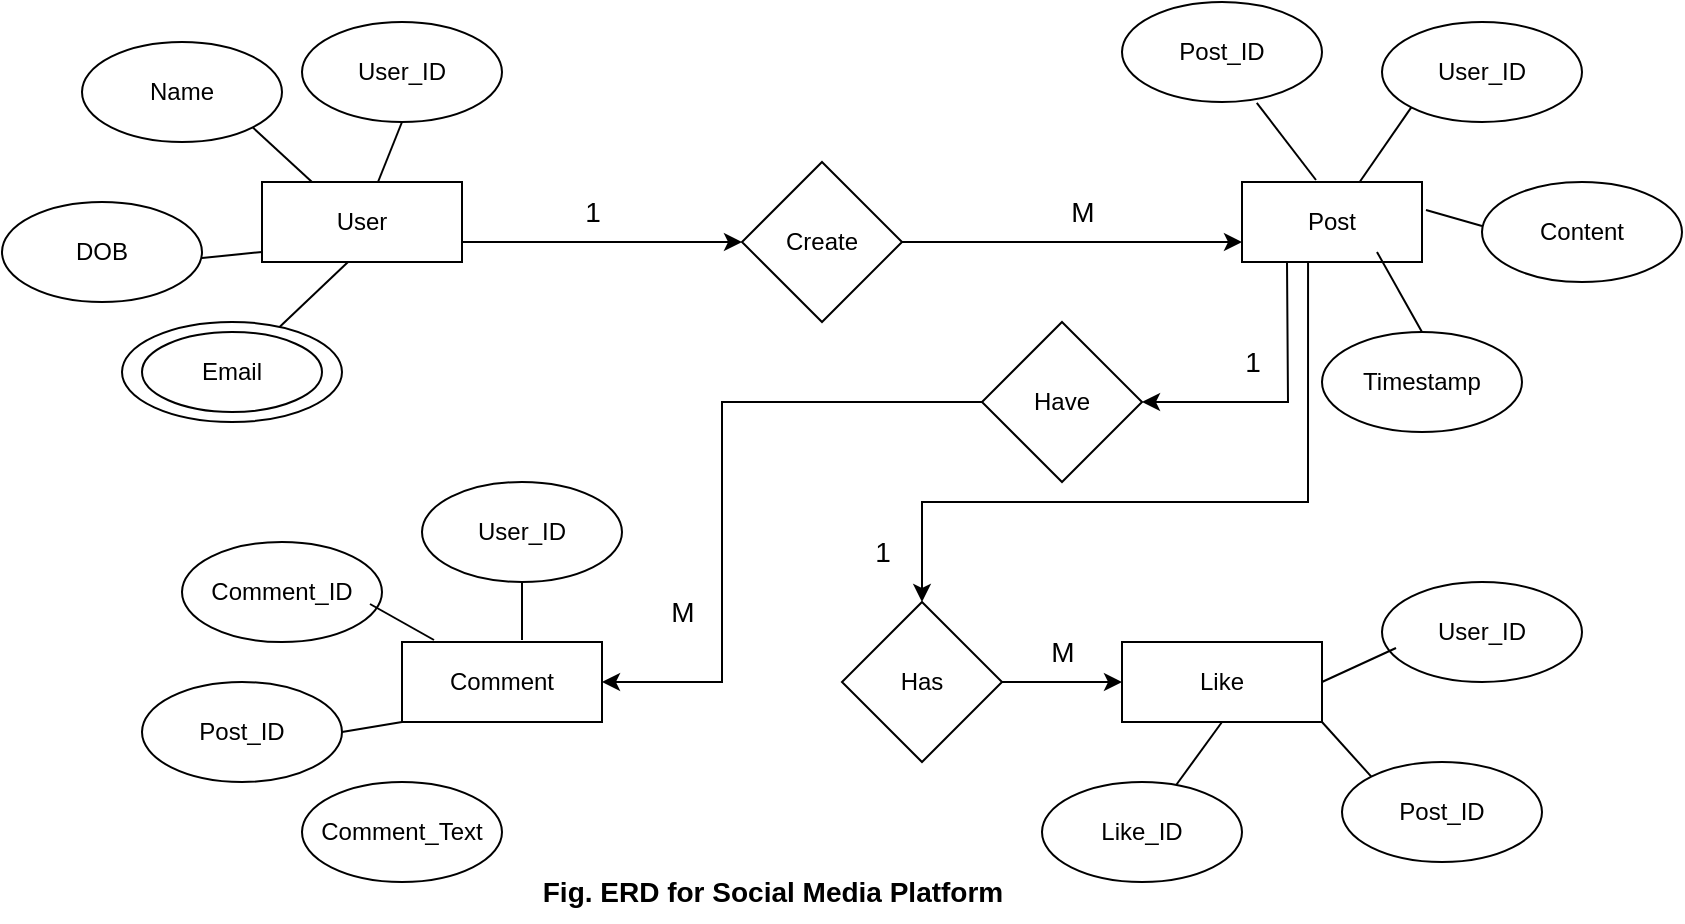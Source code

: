 <mxfile version="26.1.0">
  <diagram name="Page-1" id="smSf0cSJX5L8btVg0oV_">
    <mxGraphModel dx="1120" dy="460" grid="1" gridSize="10" guides="1" tooltips="1" connect="1" arrows="1" fold="1" page="1" pageScale="1" pageWidth="850" pageHeight="1100" math="0" shadow="0">
      <root>
        <mxCell id="0" />
        <mxCell id="1" parent="0" />
        <mxCell id="3ctJaNdtZ0v_ihHX1uUk-1" value="User" style="rounded=0;whiteSpace=wrap;html=1;" vertex="1" parent="1">
          <mxGeometry x="130" y="130" width="100" height="40" as="geometry" />
        </mxCell>
        <mxCell id="3ctJaNdtZ0v_ihHX1uUk-3" value="DOB" style="ellipse;whiteSpace=wrap;html=1;" vertex="1" parent="1">
          <mxGeometry y="140" width="100" height="50" as="geometry" />
        </mxCell>
        <mxCell id="3ctJaNdtZ0v_ihHX1uUk-4" value="Name" style="ellipse;whiteSpace=wrap;html=1;" vertex="1" parent="1">
          <mxGeometry x="40" y="60" width="100" height="50" as="geometry" />
        </mxCell>
        <mxCell id="3ctJaNdtZ0v_ihHX1uUk-5" value="&amp;nbsp;&lt;br&gt;User_ID&lt;div&gt;&lt;br/&gt;&lt;/div&gt;" style="ellipse;whiteSpace=wrap;html=1;" vertex="1" parent="1">
          <mxGeometry x="150" y="50" width="100" height="50" as="geometry" />
        </mxCell>
        <mxCell id="3ctJaNdtZ0v_ihHX1uUk-7" value="" style="ellipse;whiteSpace=wrap;html=1;" vertex="1" parent="1">
          <mxGeometry x="60" y="200" width="110" height="50" as="geometry" />
        </mxCell>
        <mxCell id="3ctJaNdtZ0v_ihHX1uUk-8" value="Email" style="ellipse;whiteSpace=wrap;html=1;" vertex="1" parent="1">
          <mxGeometry x="70" y="205" width="90" height="40" as="geometry" />
        </mxCell>
        <mxCell id="3ctJaNdtZ0v_ihHX1uUk-9" value="Timestamp" style="ellipse;whiteSpace=wrap;html=1;" vertex="1" parent="1">
          <mxGeometry x="660" y="205" width="100" height="50" as="geometry" />
        </mxCell>
        <mxCell id="3ctJaNdtZ0v_ihHX1uUk-10" value="Post" style="rounded=0;whiteSpace=wrap;html=1;" vertex="1" parent="1">
          <mxGeometry x="620" y="130" width="90" height="40" as="geometry" />
        </mxCell>
        <mxCell id="3ctJaNdtZ0v_ihHX1uUk-11" value="Content" style="ellipse;whiteSpace=wrap;html=1;" vertex="1" parent="1">
          <mxGeometry x="740" y="130" width="100" height="50" as="geometry" />
        </mxCell>
        <mxCell id="3ctJaNdtZ0v_ihHX1uUk-12" value="User_ID" style="ellipse;whiteSpace=wrap;html=1;" vertex="1" parent="1">
          <mxGeometry x="690" y="50" width="100" height="50" as="geometry" />
        </mxCell>
        <mxCell id="3ctJaNdtZ0v_ihHX1uUk-13" value="Post_ID" style="ellipse;whiteSpace=wrap;html=1;" vertex="1" parent="1">
          <mxGeometry x="560" y="40" width="100" height="50" as="geometry" />
        </mxCell>
        <mxCell id="3ctJaNdtZ0v_ihHX1uUk-14" value="Comment" style="rounded=0;whiteSpace=wrap;html=1;" vertex="1" parent="1">
          <mxGeometry x="200" y="360" width="100" height="40" as="geometry" />
        </mxCell>
        <mxCell id="3ctJaNdtZ0v_ihHX1uUk-15" value="&amp;nbsp;&lt;br&gt;User_ID&lt;div&gt;&lt;br/&gt;&lt;/div&gt;" style="ellipse;whiteSpace=wrap;html=1;" vertex="1" parent="1">
          <mxGeometry x="210" y="280" width="100" height="50" as="geometry" />
        </mxCell>
        <mxCell id="3ctJaNdtZ0v_ihHX1uUk-16" value="&lt;div&gt;Comment_Text&lt;/div&gt;" style="ellipse;whiteSpace=wrap;html=1;" vertex="1" parent="1">
          <mxGeometry x="150" y="430" width="100" height="50" as="geometry" />
        </mxCell>
        <mxCell id="3ctJaNdtZ0v_ihHX1uUk-17" value="&lt;div&gt;Post_ID&lt;/div&gt;" style="ellipse;whiteSpace=wrap;html=1;" vertex="1" parent="1">
          <mxGeometry x="70" y="380" width="100" height="50" as="geometry" />
        </mxCell>
        <mxCell id="3ctJaNdtZ0v_ihHX1uUk-18" value="&lt;div&gt;Comment_ID&lt;/div&gt;" style="ellipse;whiteSpace=wrap;html=1;" vertex="1" parent="1">
          <mxGeometry x="90" y="310" width="100" height="50" as="geometry" />
        </mxCell>
        <mxCell id="3ctJaNdtZ0v_ihHX1uUk-19" value="Like" style="rounded=0;whiteSpace=wrap;html=1;" vertex="1" parent="1">
          <mxGeometry x="560" y="360" width="100" height="40" as="geometry" />
        </mxCell>
        <mxCell id="3ctJaNdtZ0v_ihHX1uUk-20" value="&amp;nbsp;&lt;br&gt;User_ID&lt;div&gt;&lt;br/&gt;&lt;/div&gt;" style="ellipse;whiteSpace=wrap;html=1;" vertex="1" parent="1">
          <mxGeometry x="690" y="330" width="100" height="50" as="geometry" />
        </mxCell>
        <mxCell id="3ctJaNdtZ0v_ihHX1uUk-21" value="&lt;div&gt;Post_ID&lt;/div&gt;" style="ellipse;whiteSpace=wrap;html=1;" vertex="1" parent="1">
          <mxGeometry x="670" y="420" width="100" height="50" as="geometry" />
        </mxCell>
        <mxCell id="3ctJaNdtZ0v_ihHX1uUk-22" value="&lt;div&gt;Like_ID&lt;/div&gt;" style="ellipse;whiteSpace=wrap;html=1;" vertex="1" parent="1">
          <mxGeometry x="520" y="430" width="100" height="50" as="geometry" />
        </mxCell>
        <mxCell id="3ctJaNdtZ0v_ihHX1uUk-23" value="Create" style="rhombus;whiteSpace=wrap;html=1;" vertex="1" parent="1">
          <mxGeometry x="370" y="120" width="80" height="80" as="geometry" />
        </mxCell>
        <mxCell id="3ctJaNdtZ0v_ihHX1uUk-24" value="Has" style="rhombus;whiteSpace=wrap;html=1;" vertex="1" parent="1">
          <mxGeometry x="420" y="340" width="80" height="80" as="geometry" />
        </mxCell>
        <mxCell id="3ctJaNdtZ0v_ihHX1uUk-25" value="Have" style="rhombus;whiteSpace=wrap;html=1;" vertex="1" parent="1">
          <mxGeometry x="490" y="200" width="80" height="80" as="geometry" />
        </mxCell>
        <mxCell id="3ctJaNdtZ0v_ihHX1uUk-26" value="" style="endArrow=classic;html=1;rounded=0;exitX=1;exitY=0.75;exitDx=0;exitDy=0;entryX=0;entryY=0.5;entryDx=0;entryDy=0;" edge="1" parent="1" source="3ctJaNdtZ0v_ihHX1uUk-1" target="3ctJaNdtZ0v_ihHX1uUk-23">
          <mxGeometry width="50" height="50" relative="1" as="geometry">
            <mxPoint x="400" y="290" as="sourcePoint" />
            <mxPoint x="450" y="240" as="targetPoint" />
          </mxGeometry>
        </mxCell>
        <mxCell id="3ctJaNdtZ0v_ihHX1uUk-27" value="" style="endArrow=classic;html=1;rounded=0;exitX=1;exitY=0.5;exitDx=0;exitDy=0;entryX=0;entryY=0.75;entryDx=0;entryDy=0;" edge="1" parent="1" source="3ctJaNdtZ0v_ihHX1uUk-23" target="3ctJaNdtZ0v_ihHX1uUk-10">
          <mxGeometry width="50" height="50" relative="1" as="geometry">
            <mxPoint x="240" y="170" as="sourcePoint" />
            <mxPoint x="380" y="170" as="targetPoint" />
          </mxGeometry>
        </mxCell>
        <mxCell id="3ctJaNdtZ0v_ihHX1uUk-28" value="" style="endArrow=classic;html=1;rounded=0;entryX=1;entryY=0.5;entryDx=0;entryDy=0;exitX=0;exitY=0.5;exitDx=0;exitDy=0;" edge="1" parent="1" source="3ctJaNdtZ0v_ihHX1uUk-25" target="3ctJaNdtZ0v_ihHX1uUk-14">
          <mxGeometry width="50" height="50" relative="1" as="geometry">
            <mxPoint x="360" y="230" as="sourcePoint" />
            <mxPoint x="390" y="180" as="targetPoint" />
            <Array as="points">
              <mxPoint x="360" y="240" />
              <mxPoint x="360" y="380" />
            </Array>
          </mxGeometry>
        </mxCell>
        <mxCell id="3ctJaNdtZ0v_ihHX1uUk-29" value="" style="endArrow=classic;html=1;rounded=0;exitX=0.25;exitY=1;exitDx=0;exitDy=0;entryX=1;entryY=0.5;entryDx=0;entryDy=0;" edge="1" parent="1" source="3ctJaNdtZ0v_ihHX1uUk-10" target="3ctJaNdtZ0v_ihHX1uUk-25">
          <mxGeometry width="50" height="50" relative="1" as="geometry">
            <mxPoint x="260" y="190" as="sourcePoint" />
            <mxPoint x="400" y="190" as="targetPoint" />
            <Array as="points">
              <mxPoint x="643" y="240" />
            </Array>
          </mxGeometry>
        </mxCell>
        <mxCell id="3ctJaNdtZ0v_ihHX1uUk-30" value="" style="endArrow=classic;html=1;rounded=0;exitX=0.367;exitY=1;exitDx=0;exitDy=0;entryX=0.5;entryY=0;entryDx=0;entryDy=0;exitPerimeter=0;" edge="1" parent="1" source="3ctJaNdtZ0v_ihHX1uUk-10" target="3ctJaNdtZ0v_ihHX1uUk-24">
          <mxGeometry width="50" height="50" relative="1" as="geometry">
            <mxPoint x="270" y="200" as="sourcePoint" />
            <mxPoint x="450" y="330" as="targetPoint" />
            <Array as="points">
              <mxPoint x="653" y="290" />
              <mxPoint x="460" y="290" />
            </Array>
          </mxGeometry>
        </mxCell>
        <mxCell id="3ctJaNdtZ0v_ihHX1uUk-31" value="" style="endArrow=classic;html=1;rounded=0;entryX=0;entryY=0.5;entryDx=0;entryDy=0;" edge="1" parent="1" source="3ctJaNdtZ0v_ihHX1uUk-24" target="3ctJaNdtZ0v_ihHX1uUk-19">
          <mxGeometry width="50" height="50" relative="1" as="geometry">
            <mxPoint x="280" y="210" as="sourcePoint" />
            <mxPoint x="420" y="210" as="targetPoint" />
          </mxGeometry>
        </mxCell>
        <mxCell id="3ctJaNdtZ0v_ihHX1uUk-32" value="&lt;font style=&quot;font-size: 14px;&quot;&gt;1&lt;/font&gt;" style="text;html=1;align=center;verticalAlign=middle;resizable=0;points=[];autosize=1;strokeColor=none;fillColor=none;" vertex="1" parent="1">
          <mxGeometry x="425" y="300" width="30" height="30" as="geometry" />
        </mxCell>
        <mxCell id="3ctJaNdtZ0v_ihHX1uUk-33" value="&lt;font style=&quot;font-size: 14px;&quot;&gt;1&lt;/font&gt;" style="text;html=1;align=center;verticalAlign=middle;resizable=0;points=[];autosize=1;strokeColor=none;fillColor=none;" vertex="1" parent="1">
          <mxGeometry x="280" y="130" width="30" height="30" as="geometry" />
        </mxCell>
        <mxCell id="3ctJaNdtZ0v_ihHX1uUk-34" value="&lt;font style=&quot;font-size: 14px;&quot;&gt;1&lt;/font&gt;" style="text;html=1;align=center;verticalAlign=middle;resizable=0;points=[];autosize=1;strokeColor=none;fillColor=none;" vertex="1" parent="1">
          <mxGeometry x="610" y="205" width="30" height="30" as="geometry" />
        </mxCell>
        <mxCell id="3ctJaNdtZ0v_ihHX1uUk-35" value="&lt;font style=&quot;font-size: 14px;&quot;&gt;M&lt;/font&gt;" style="text;html=1;align=center;verticalAlign=middle;resizable=0;points=[];autosize=1;strokeColor=none;fillColor=none;" vertex="1" parent="1">
          <mxGeometry x="510" y="350" width="40" height="30" as="geometry" />
        </mxCell>
        <mxCell id="3ctJaNdtZ0v_ihHX1uUk-36" value="&lt;font style=&quot;font-size: 14px;&quot;&gt;M&lt;/font&gt;" style="text;html=1;align=center;verticalAlign=middle;resizable=0;points=[];autosize=1;strokeColor=none;fillColor=none;" vertex="1" parent="1">
          <mxGeometry x="320" y="330" width="40" height="30" as="geometry" />
        </mxCell>
        <mxCell id="3ctJaNdtZ0v_ihHX1uUk-37" value="&lt;font style=&quot;font-size: 14px;&quot;&gt;M&lt;/font&gt;" style="text;html=1;align=center;verticalAlign=middle;resizable=0;points=[];autosize=1;strokeColor=none;fillColor=none;" vertex="1" parent="1">
          <mxGeometry x="520" y="130" width="40" height="30" as="geometry" />
        </mxCell>
        <mxCell id="3ctJaNdtZ0v_ihHX1uUk-38" value="" style="endArrow=none;html=1;rounded=0;entryX=0.5;entryY=1;entryDx=0;entryDy=0;" edge="1" parent="1" source="3ctJaNdtZ0v_ihHX1uUk-1" target="3ctJaNdtZ0v_ihHX1uUk-5">
          <mxGeometry width="50" height="50" relative="1" as="geometry">
            <mxPoint x="400" y="290" as="sourcePoint" />
            <mxPoint x="450" y="240" as="targetPoint" />
          </mxGeometry>
        </mxCell>
        <mxCell id="3ctJaNdtZ0v_ihHX1uUk-39" value="" style="endArrow=none;html=1;rounded=0;entryX=1;entryY=1;entryDx=0;entryDy=0;exitX=0.25;exitY=0;exitDx=0;exitDy=0;" edge="1" parent="1" source="3ctJaNdtZ0v_ihHX1uUk-1" target="3ctJaNdtZ0v_ihHX1uUk-4">
          <mxGeometry width="50" height="50" relative="1" as="geometry">
            <mxPoint x="198" y="140" as="sourcePoint" />
            <mxPoint x="210" y="110" as="targetPoint" />
          </mxGeometry>
        </mxCell>
        <mxCell id="3ctJaNdtZ0v_ihHX1uUk-40" value="" style="endArrow=none;html=1;rounded=0;" edge="1" parent="1" source="3ctJaNdtZ0v_ihHX1uUk-7">
          <mxGeometry width="50" height="50" relative="1" as="geometry">
            <mxPoint x="208" y="150" as="sourcePoint" />
            <mxPoint x="173" y="170" as="targetPoint" />
          </mxGeometry>
        </mxCell>
        <mxCell id="3ctJaNdtZ0v_ihHX1uUk-41" value="" style="endArrow=none;html=1;rounded=0;entryX=0;entryY=1;entryDx=0;entryDy=0;" edge="1" parent="1">
          <mxGeometry width="50" height="50" relative="1" as="geometry">
            <mxPoint x="100" y="168" as="sourcePoint" />
            <mxPoint x="130" y="165" as="targetPoint" />
          </mxGeometry>
        </mxCell>
        <mxCell id="3ctJaNdtZ0v_ihHX1uUk-42" value="" style="endArrow=none;html=1;rounded=0;entryX=0.5;entryY=1;entryDx=0;entryDy=0;exitX=0.6;exitY=-0.025;exitDx=0;exitDy=0;exitPerimeter=0;" edge="1" parent="1" source="3ctJaNdtZ0v_ihHX1uUk-14" target="3ctJaNdtZ0v_ihHX1uUk-15">
          <mxGeometry width="50" height="50" relative="1" as="geometry">
            <mxPoint x="250" y="350" as="sourcePoint" />
            <mxPoint x="240" y="140" as="targetPoint" />
          </mxGeometry>
        </mxCell>
        <mxCell id="3ctJaNdtZ0v_ihHX1uUk-43" value="" style="endArrow=none;html=1;rounded=0;entryX=0.94;entryY=0.74;entryDx=0;entryDy=0;exitX=0.16;exitY=0.125;exitDx=0;exitDy=0;exitPerimeter=0;entryPerimeter=0;" edge="1" parent="1">
          <mxGeometry width="50" height="50" relative="1" as="geometry">
            <mxPoint x="216" y="359" as="sourcePoint" />
            <mxPoint x="184" y="341" as="targetPoint" />
          </mxGeometry>
        </mxCell>
        <mxCell id="3ctJaNdtZ0v_ihHX1uUk-44" value="" style="endArrow=none;html=1;rounded=0;entryX=0;entryY=1;entryDx=0;entryDy=0;" edge="1" parent="1" source="3ctJaNdtZ0v_ihHX1uUk-10" target="3ctJaNdtZ0v_ihHX1uUk-12">
          <mxGeometry width="50" height="50" relative="1" as="geometry">
            <mxPoint x="280" y="379" as="sourcePoint" />
            <mxPoint x="280" y="350" as="targetPoint" />
          </mxGeometry>
        </mxCell>
        <mxCell id="3ctJaNdtZ0v_ihHX1uUk-45" value="" style="endArrow=none;html=1;rounded=0;entryX=0;entryY=1;entryDx=0;entryDy=0;exitX=1;exitY=0.5;exitDx=0;exitDy=0;" edge="1" parent="1" source="3ctJaNdtZ0v_ihHX1uUk-17" target="3ctJaNdtZ0v_ihHX1uUk-14">
          <mxGeometry width="50" height="50" relative="1" as="geometry">
            <mxPoint x="290" y="389" as="sourcePoint" />
            <mxPoint x="290" y="360" as="targetPoint" />
          </mxGeometry>
        </mxCell>
        <mxCell id="3ctJaNdtZ0v_ihHX1uUk-46" value="" style="endArrow=none;html=1;rounded=0;entryX=-0.02;entryY=0.36;entryDx=0;entryDy=0;entryPerimeter=0;" edge="1" parent="1">
          <mxGeometry width="50" height="50" relative="1" as="geometry">
            <mxPoint x="712" y="144" as="sourcePoint" />
            <mxPoint x="740" y="152" as="targetPoint" />
          </mxGeometry>
        </mxCell>
        <mxCell id="3ctJaNdtZ0v_ihHX1uUk-47" value="" style="endArrow=none;html=1;rounded=0;entryX=0.75;entryY=1;entryDx=0;entryDy=0;exitX=0.5;exitY=0.1;exitDx=0;exitDy=0;exitPerimeter=0;" edge="1" parent="1">
          <mxGeometry width="50" height="50" relative="1" as="geometry">
            <mxPoint x="710" y="205" as="sourcePoint" />
            <mxPoint x="687.5" y="165" as="targetPoint" />
            <Array as="points">
              <mxPoint x="710" y="205" />
            </Array>
          </mxGeometry>
        </mxCell>
        <mxCell id="3ctJaNdtZ0v_ihHX1uUk-48" value="" style="endArrow=none;html=1;rounded=0;entryX=0.411;entryY=-0.075;entryDx=0;entryDy=0;entryPerimeter=0;" edge="1" parent="1">
          <mxGeometry width="50" height="50" relative="1" as="geometry">
            <mxPoint x="627.39" y="90.439" as="sourcePoint" />
            <mxPoint x="656.99" y="129" as="targetPoint" />
          </mxGeometry>
        </mxCell>
        <mxCell id="3ctJaNdtZ0v_ihHX1uUk-51" value="" style="endArrow=none;html=1;rounded=0;exitX=0.07;exitY=0.66;exitDx=0;exitDy=0;exitPerimeter=0;entryX=1;entryY=0.5;entryDx=0;entryDy=0;" edge="1" parent="1" source="3ctJaNdtZ0v_ihHX1uUk-20" target="3ctJaNdtZ0v_ihHX1uUk-19">
          <mxGeometry width="50" height="50" relative="1" as="geometry">
            <mxPoint x="637.39" y="100.439" as="sourcePoint" />
            <mxPoint x="660" y="350" as="targetPoint" />
          </mxGeometry>
        </mxCell>
        <mxCell id="3ctJaNdtZ0v_ihHX1uUk-52" value="" style="endArrow=none;html=1;rounded=0;exitX=0;exitY=0;exitDx=0;exitDy=0;entryX=1;entryY=1;entryDx=0;entryDy=0;" edge="1" parent="1" source="3ctJaNdtZ0v_ihHX1uUk-21" target="3ctJaNdtZ0v_ihHX1uUk-19">
          <mxGeometry width="50" height="50" relative="1" as="geometry">
            <mxPoint x="707" y="373" as="sourcePoint" />
            <mxPoint x="670" y="390" as="targetPoint" />
          </mxGeometry>
        </mxCell>
        <mxCell id="3ctJaNdtZ0v_ihHX1uUk-53" value="" style="endArrow=none;html=1;rounded=0;exitX=0.5;exitY=1;exitDx=0;exitDy=0;" edge="1" parent="1" source="3ctJaNdtZ0v_ihHX1uUk-19" target="3ctJaNdtZ0v_ihHX1uUk-22">
          <mxGeometry width="50" height="50" relative="1" as="geometry">
            <mxPoint x="717" y="383" as="sourcePoint" />
            <mxPoint x="680" y="400" as="targetPoint" />
          </mxGeometry>
        </mxCell>
        <mxCell id="3ctJaNdtZ0v_ihHX1uUk-54" value="&lt;b&gt;&lt;font style=&quot;font-size: 14px;&quot;&gt;Fig. ERD for Social Media Platform&lt;/font&gt;&lt;/b&gt;" style="text;html=1;align=center;verticalAlign=middle;resizable=0;points=[];autosize=1;strokeColor=none;fillColor=none;" vertex="1" parent="1">
          <mxGeometry x="260" y="470" width="250" height="30" as="geometry" />
        </mxCell>
      </root>
    </mxGraphModel>
  </diagram>
</mxfile>
